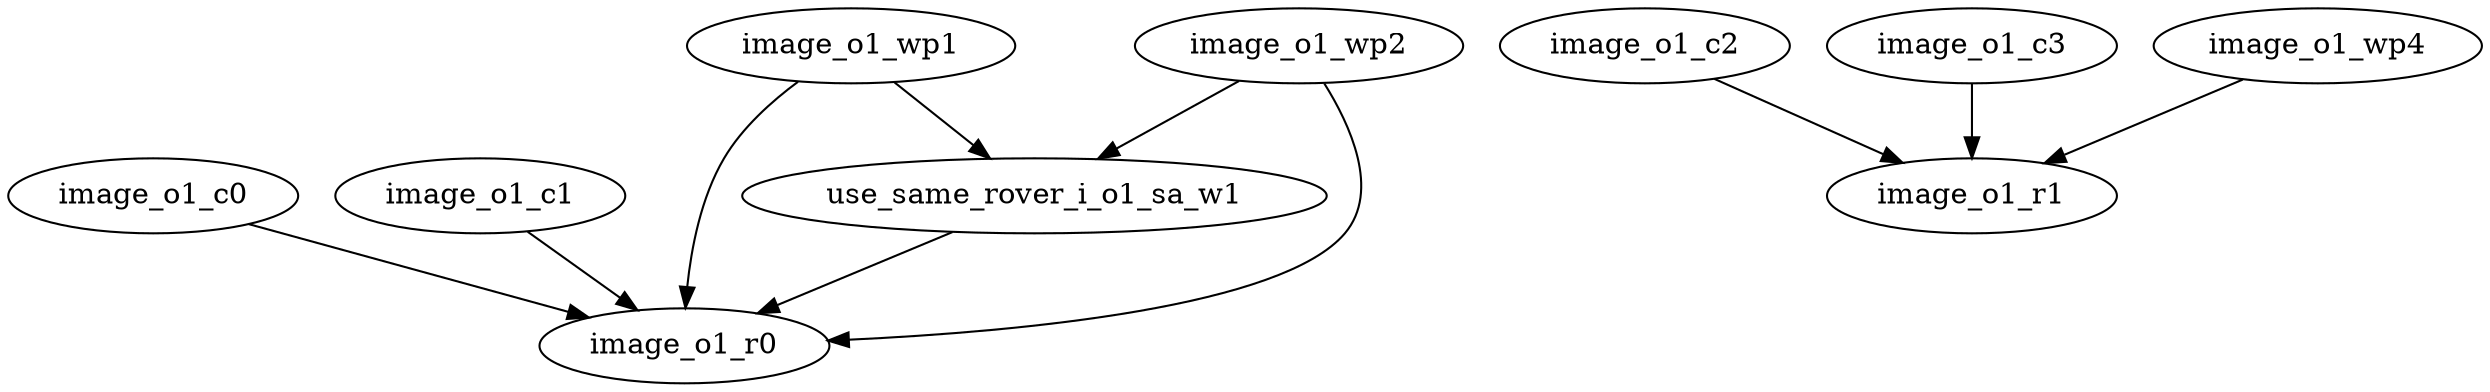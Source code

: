 digraph G {
image_o1_c0 -> image_o1_r0;image_o1_c1 -> image_o1_r0;image_o1_c2 -> image_o1_r1;image_o1_c3 -> image_o1_r1;image_o1_wp1 -> image_o1_r0;image_o1_wp1 -> use_same_rover_i_o1_sa_w1;image_o1_wp2 -> image_o1_r0;image_o1_wp2 -> use_same_rover_i_o1_sa_w1;image_o1_wp4 -> image_o1_r1;use_same_rover_i_o1_sa_w1 -> image_o1_r0;}